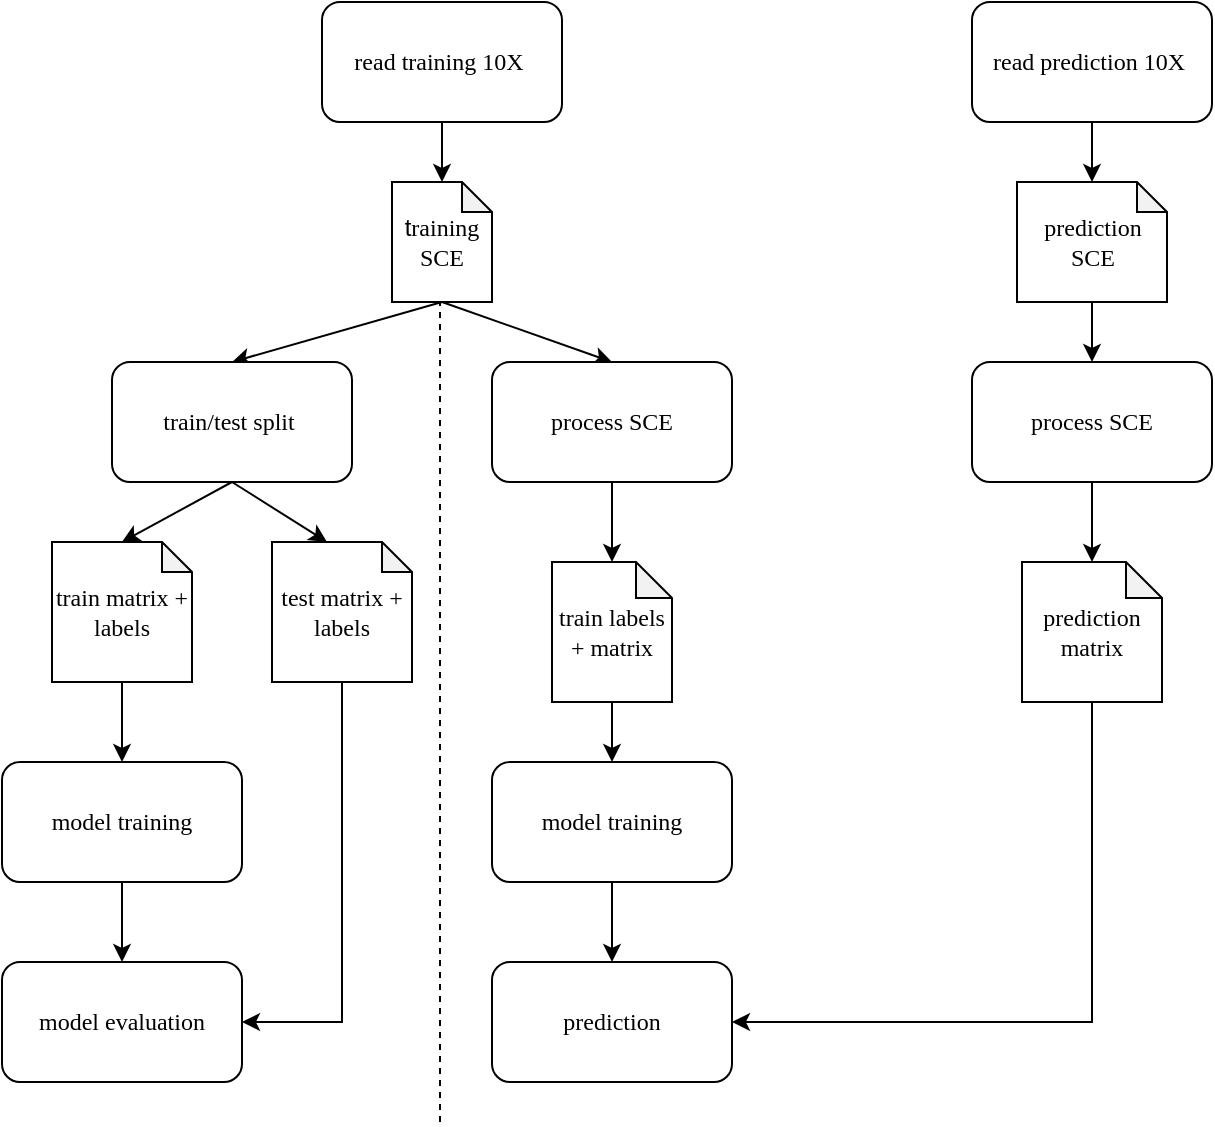 <mxfile version="12.3.3" type="device" pages="1"><diagram id="YnTDGHIY2wxd1290Zwpo" name="Page-1"><mxGraphModel dx="1411" dy="708" grid="1" gridSize="10" guides="1" tooltips="1" connect="1" arrows="1" fold="1" page="1" pageScale="1" pageWidth="1654" pageHeight="2336" math="0" shadow="0"><root><mxCell id="0"/><mxCell id="1" parent="0"/><mxCell id="9y3Pake2sLkBPiPuWIW8-7" value="" style="edgeStyle=orthogonalEdgeStyle;rounded=0;orthogonalLoop=1;jettySize=auto;html=1;" edge="1" parent="1" source="9y3Pake2sLkBPiPuWIW8-1" target="9y3Pake2sLkBPiPuWIW8-6"><mxGeometry relative="1" as="geometry"/></mxCell><mxCell id="9y3Pake2sLkBPiPuWIW8-1" value="&lt;font face=&quot;Verdana&quot;&gt;read training 10X&amp;nbsp;&lt;/font&gt;" style="rounded=1;whiteSpace=wrap;html=1;" vertex="1" parent="1"><mxGeometry x="495" y="70" width="120" height="60" as="geometry"/></mxCell><mxCell id="9y3Pake2sLkBPiPuWIW8-4" value="" style="edgeStyle=orthogonalEdgeStyle;rounded=0;orthogonalLoop=1;jettySize=auto;html=1;" edge="1" parent="1" source="9y3Pake2sLkBPiPuWIW8-2"><mxGeometry relative="1" as="geometry"><mxPoint x="880" y="160" as="targetPoint"/></mxGeometry></mxCell><mxCell id="9y3Pake2sLkBPiPuWIW8-2" value="&lt;font face=&quot;Verdana&quot;&gt;read prediction 10X&amp;nbsp;&lt;/font&gt;" style="rounded=1;whiteSpace=wrap;html=1;" vertex="1" parent="1"><mxGeometry x="820" y="70" width="120" height="60" as="geometry"/></mxCell><mxCell id="9y3Pake2sLkBPiPuWIW8-34" value="" style="edgeStyle=orthogonalEdgeStyle;rounded=0;orthogonalLoop=1;jettySize=auto;html=1;" edge="1" parent="1" source="9y3Pake2sLkBPiPuWIW8-5" target="9y3Pake2sLkBPiPuWIW8-33"><mxGeometry relative="1" as="geometry"/></mxCell><mxCell id="9y3Pake2sLkBPiPuWIW8-5" value="&lt;font face=&quot;Verdana&quot;&gt;prediction&lt;br&gt;SCE&lt;/font&gt;" style="shape=note;whiteSpace=wrap;html=1;backgroundOutline=1;darkOpacity=0.05;size=15;" vertex="1" parent="1"><mxGeometry x="842.5" y="160" width="75" height="60" as="geometry"/></mxCell><mxCell id="9y3Pake2sLkBPiPuWIW8-6" value="t&lt;font face=&quot;Verdana&quot;&gt;raining&lt;br&gt;SCE&lt;/font&gt;" style="shape=note;whiteSpace=wrap;html=1;backgroundOutline=1;darkOpacity=0.05;size=15;" vertex="1" parent="1"><mxGeometry x="530" y="160" width="50" height="60" as="geometry"/></mxCell><mxCell id="9y3Pake2sLkBPiPuWIW8-8" value="" style="endArrow=none;dashed=1;html=1;" edge="1" parent="1"><mxGeometry width="50" height="50" relative="1" as="geometry"><mxPoint x="554" y="630" as="sourcePoint"/><mxPoint x="554" y="220" as="targetPoint"/></mxGeometry></mxCell><mxCell id="9y3Pake2sLkBPiPuWIW8-9" value="" style="endArrow=classic;html=1;exitX=0.5;exitY=1;exitDx=0;exitDy=0;exitPerimeter=0;entryX=0.5;entryY=0;entryDx=0;entryDy=0;" edge="1" parent="1" source="9y3Pake2sLkBPiPuWIW8-6" target="9y3Pake2sLkBPiPuWIW8-11"><mxGeometry width="50" height="50" relative="1" as="geometry"><mxPoint x="515" y="240" as="sourcePoint"/><mxPoint x="505" y="240" as="targetPoint"/></mxGeometry></mxCell><mxCell id="9y3Pake2sLkBPiPuWIW8-10" value="" style="endArrow=classic;html=1;exitX=0.5;exitY=1;exitDx=0;exitDy=0;exitPerimeter=0;entryX=0.5;entryY=0;entryDx=0;entryDy=0;" edge="1" parent="1" source="9y3Pake2sLkBPiPuWIW8-6" target="9y3Pake2sLkBPiPuWIW8-32"><mxGeometry width="50" height="50" relative="1" as="geometry"><mxPoint x="565" y="230" as="sourcePoint"/><mxPoint x="595" y="240" as="targetPoint"/></mxGeometry></mxCell><mxCell id="9y3Pake2sLkBPiPuWIW8-11" value="&lt;font face=&quot;Verdana&quot;&gt;train/test split&amp;nbsp;&lt;/font&gt;" style="rounded=1;whiteSpace=wrap;html=1;" vertex="1" parent="1"><mxGeometry x="390" y="250" width="120" height="60" as="geometry"/></mxCell><mxCell id="9y3Pake2sLkBPiPuWIW8-24" value="" style="edgeStyle=orthogonalEdgeStyle;rounded=0;orthogonalLoop=1;jettySize=auto;html=1;" edge="1" parent="1" source="9y3Pake2sLkBPiPuWIW8-12"><mxGeometry relative="1" as="geometry"><mxPoint x="395" y="450" as="targetPoint"/></mxGeometry></mxCell><mxCell id="9y3Pake2sLkBPiPuWIW8-12" value="&lt;font face=&quot;Verdana&quot;&gt;train matrix + labels&lt;/font&gt;" style="shape=note;whiteSpace=wrap;html=1;backgroundOutline=1;darkOpacity=0.05;size=15;" vertex="1" parent="1"><mxGeometry x="360" y="340" width="70" height="70" as="geometry"/></mxCell><mxCell id="9y3Pake2sLkBPiPuWIW8-29" value="" style="edgeStyle=orthogonalEdgeStyle;rounded=0;orthogonalLoop=1;jettySize=auto;html=1;entryX=1;entryY=0.5;entryDx=0;entryDy=0;" edge="1" parent="1" source="9y3Pake2sLkBPiPuWIW8-13" target="9y3Pake2sLkBPiPuWIW8-26"><mxGeometry relative="1" as="geometry"><mxPoint x="505" y="590" as="targetPoint"/><Array as="points"><mxPoint x="505" y="580"/></Array></mxGeometry></mxCell><mxCell id="9y3Pake2sLkBPiPuWIW8-13" value="&lt;font face=&quot;Verdana&quot;&gt;test matrix + labels&lt;/font&gt;" style="shape=note;whiteSpace=wrap;html=1;backgroundOutline=1;darkOpacity=0.05;size=15;" vertex="1" parent="1"><mxGeometry x="470" y="340" width="70" height="70" as="geometry"/></mxCell><mxCell id="9y3Pake2sLkBPiPuWIW8-21" value="" style="endArrow=classic;html=1;exitX=0.5;exitY=1;exitDx=0;exitDy=0;entryX=0.5;entryY=0;entryDx=0;entryDy=0;entryPerimeter=0;" edge="1" parent="1" source="9y3Pake2sLkBPiPuWIW8-11" target="9y3Pake2sLkBPiPuWIW8-12"><mxGeometry width="50" height="50" relative="1" as="geometry"><mxPoint x="370" y="620" as="sourcePoint"/><mxPoint x="420" y="570" as="targetPoint"/></mxGeometry></mxCell><mxCell id="9y3Pake2sLkBPiPuWIW8-22" value="" style="endArrow=classic;html=1;exitX=0.5;exitY=1;exitDx=0;exitDy=0;entryX=0;entryY=0;entryDx=27.5;entryDy=0;entryPerimeter=0;" edge="1" parent="1" source="9y3Pake2sLkBPiPuWIW8-11" target="9y3Pake2sLkBPiPuWIW8-13"><mxGeometry width="50" height="50" relative="1" as="geometry"><mxPoint x="370" y="620" as="sourcePoint"/><mxPoint x="420" y="570" as="targetPoint"/></mxGeometry></mxCell><mxCell id="9y3Pake2sLkBPiPuWIW8-27" value="" style="edgeStyle=orthogonalEdgeStyle;rounded=0;orthogonalLoop=1;jettySize=auto;html=1;" edge="1" parent="1" source="9y3Pake2sLkBPiPuWIW8-25" target="9y3Pake2sLkBPiPuWIW8-26"><mxGeometry relative="1" as="geometry"><Array as="points"><mxPoint x="395" y="530"/><mxPoint x="395" y="530"/></Array></mxGeometry></mxCell><mxCell id="9y3Pake2sLkBPiPuWIW8-25" value="&lt;font face=&quot;Verdana&quot;&gt;model training&lt;/font&gt;" style="rounded=1;whiteSpace=wrap;html=1;" vertex="1" parent="1"><mxGeometry x="335" y="450" width="120" height="60" as="geometry"/></mxCell><mxCell id="9y3Pake2sLkBPiPuWIW8-26" value="&lt;font face=&quot;Verdana&quot;&gt;model evaluation&lt;/font&gt;" style="rounded=1;whiteSpace=wrap;html=1;" vertex="1" parent="1"><mxGeometry x="335" y="550" width="120" height="60" as="geometry"/></mxCell><mxCell id="9y3Pake2sLkBPiPuWIW8-36" value="" style="edgeStyle=orthogonalEdgeStyle;rounded=0;orthogonalLoop=1;jettySize=auto;html=1;" edge="1" parent="1" source="9y3Pake2sLkBPiPuWIW8-32"><mxGeometry relative="1" as="geometry"><mxPoint x="640" y="350" as="targetPoint"/></mxGeometry></mxCell><mxCell id="9y3Pake2sLkBPiPuWIW8-32" value="&lt;font face=&quot;Verdana&quot;&gt;process SCE&lt;/font&gt;" style="rounded=1;whiteSpace=wrap;html=1;" vertex="1" parent="1"><mxGeometry x="580" y="250" width="120" height="60" as="geometry"/></mxCell><mxCell id="9y3Pake2sLkBPiPuWIW8-39" value="" style="edgeStyle=orthogonalEdgeStyle;rounded=0;orthogonalLoop=1;jettySize=auto;html=1;" edge="1" parent="1" source="9y3Pake2sLkBPiPuWIW8-33"><mxGeometry relative="1" as="geometry"><mxPoint x="880" y="350" as="targetPoint"/></mxGeometry></mxCell><mxCell id="9y3Pake2sLkBPiPuWIW8-33" value="&lt;font face=&quot;Verdana&quot;&gt;process SCE&lt;/font&gt;" style="rounded=1;whiteSpace=wrap;html=1;" vertex="1" parent="1"><mxGeometry x="820" y="250" width="120" height="60" as="geometry"/></mxCell><mxCell id="9y3Pake2sLkBPiPuWIW8-43" value="" style="edgeStyle=orthogonalEdgeStyle;rounded=0;orthogonalLoop=1;jettySize=auto;html=1;" edge="1" parent="1" source="9y3Pake2sLkBPiPuWIW8-37" target="9y3Pake2sLkBPiPuWIW8-42"><mxGeometry relative="1" as="geometry"/></mxCell><mxCell id="9y3Pake2sLkBPiPuWIW8-37" value="&lt;font face=&quot;Verdana&quot;&gt;train labels + matrix&lt;/font&gt;" style="shape=note;whiteSpace=wrap;html=1;backgroundOutline=1;darkOpacity=0.05;size=18;" vertex="1" parent="1"><mxGeometry x="610" y="350" width="60" height="70" as="geometry"/></mxCell><mxCell id="9y3Pake2sLkBPiPuWIW8-48" value="" style="edgeStyle=orthogonalEdgeStyle;rounded=0;orthogonalLoop=1;jettySize=auto;html=1;entryX=1;entryY=0.5;entryDx=0;entryDy=0;" edge="1" parent="1" source="9y3Pake2sLkBPiPuWIW8-41" target="9y3Pake2sLkBPiPuWIW8-44"><mxGeometry relative="1" as="geometry"><mxPoint x="880" y="500" as="targetPoint"/><Array as="points"><mxPoint x="880" y="580"/></Array></mxGeometry></mxCell><mxCell id="9y3Pake2sLkBPiPuWIW8-41" value="&lt;font face=&quot;Verdana&quot;&gt;prediction matrix&lt;/font&gt;" style="shape=note;whiteSpace=wrap;html=1;backgroundOutline=1;darkOpacity=0.05;size=18;" vertex="1" parent="1"><mxGeometry x="845" y="350" width="70" height="70" as="geometry"/></mxCell><mxCell id="9y3Pake2sLkBPiPuWIW8-45" value="" style="edgeStyle=orthogonalEdgeStyle;rounded=0;orthogonalLoop=1;jettySize=auto;html=1;" edge="1" parent="1" source="9y3Pake2sLkBPiPuWIW8-42" target="9y3Pake2sLkBPiPuWIW8-44"><mxGeometry relative="1" as="geometry"/></mxCell><mxCell id="9y3Pake2sLkBPiPuWIW8-42" value="&lt;font face=&quot;Verdana&quot;&gt;model training&lt;/font&gt;" style="rounded=1;whiteSpace=wrap;html=1;" vertex="1" parent="1"><mxGeometry x="580" y="450" width="120" height="60" as="geometry"/></mxCell><mxCell id="9y3Pake2sLkBPiPuWIW8-44" value="&lt;font face=&quot;Verdana&quot;&gt;prediction&lt;/font&gt;" style="rounded=1;whiteSpace=wrap;html=1;" vertex="1" parent="1"><mxGeometry x="580" y="550" width="120" height="60" as="geometry"/></mxCell></root></mxGraphModel></diagram></mxfile>